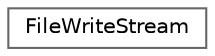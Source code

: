 digraph "Graphical Class Hierarchy"
{
 // LATEX_PDF_SIZE
  bgcolor="transparent";
  edge [fontname=Helvetica,fontsize=10,labelfontname=Helvetica,labelfontsize=10];
  node [fontname=Helvetica,fontsize=10,shape=box,height=0.2,width=0.4];
  rankdir="LR";
  Node0 [id="Node000000",label="FileWriteStream",height=0.2,width=0.4,color="grey40", fillcolor="white", style="filled",URL="$class_file_write_stream.html",tooltip="Wrapper of C file stream for output using fwrite()."];
}
